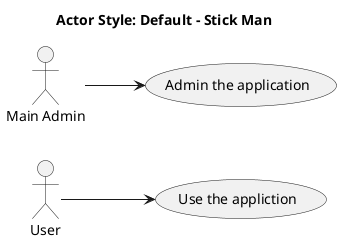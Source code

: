 @startuml

title Actor Style: Default - Stick Man

left to right direction

"Use the appliction" as (Use)
"Admin the application" as (Manage)
:Main Admin: as Admin

:User: --> (Use)
Admin --> (Manage)

@enduml